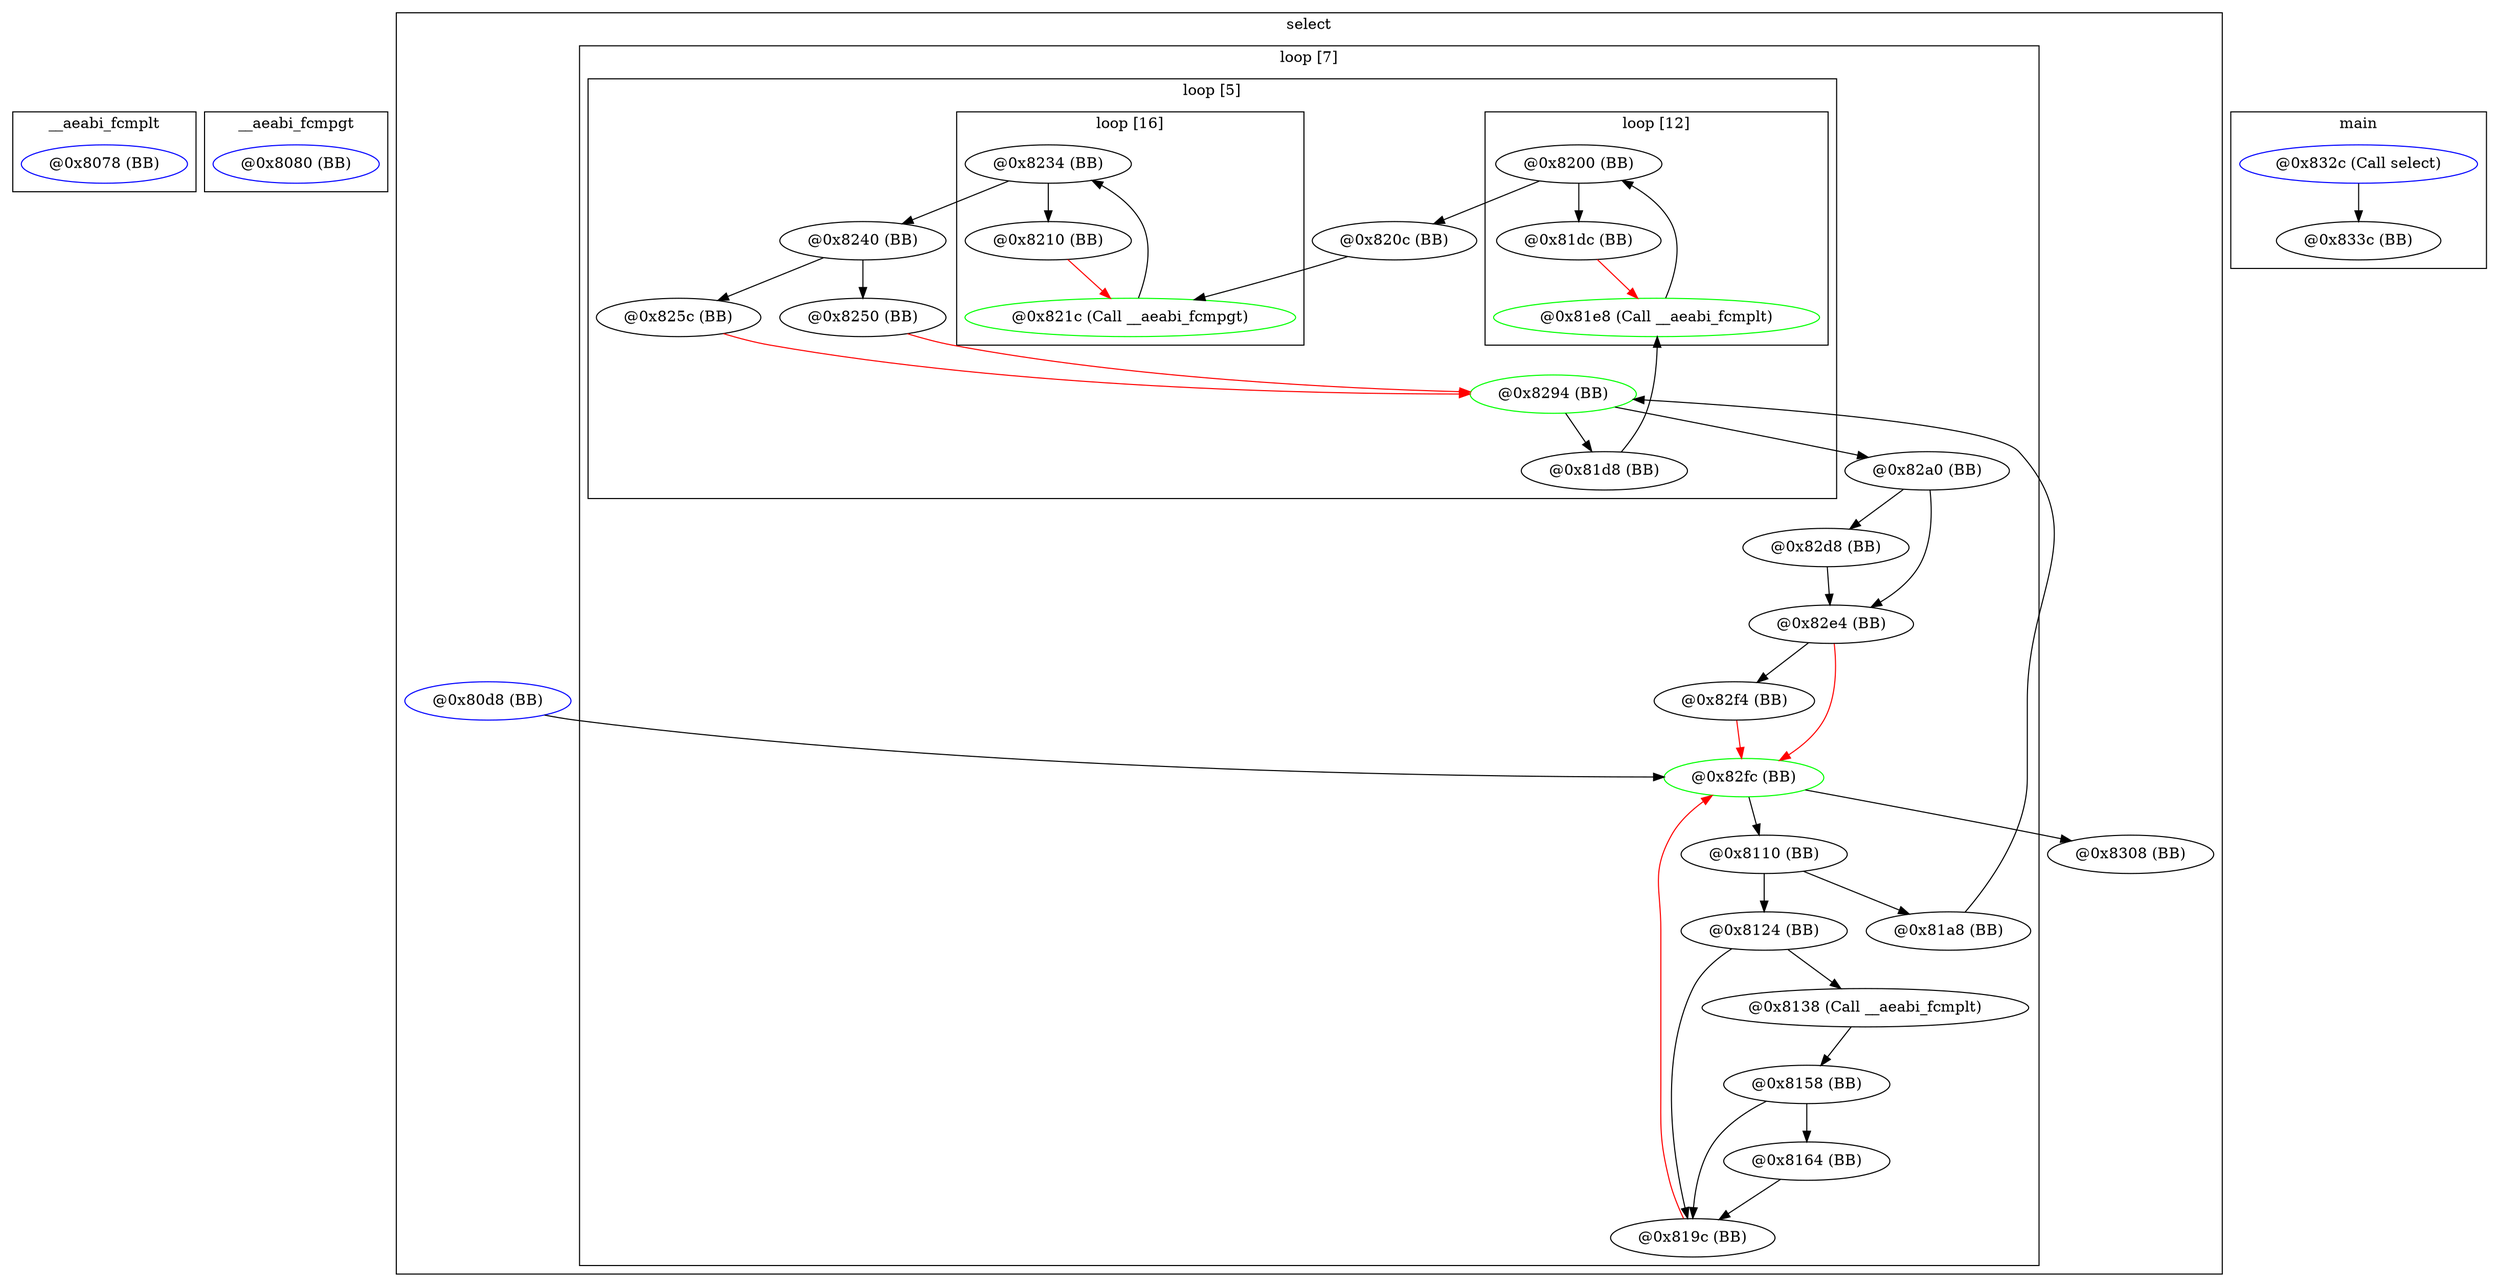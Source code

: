 digraph G {
subgraph cluster___aeabi_fcmplt {
graph [label = "__aeabi_fcmplt"];
node0x558f7bca3ab0 [label = "@0x8078 (BB)" ,color="blue"];
}
subgraph cluster___aeabi_fcmpgt {
graph [label = "__aeabi_fcmpgt"];
node0x558f7bca74a0 [label = "@0x8080 (BB)" ,color="blue"];
}
subgraph cluster_select {
graph [label = "select"];
subgraph cluster_loop0x558f7be48ba0 {
graph [label = "loop [7]"];
node0x558f7be43da0 [label = "@0x82fc (BB)" ,color="green"];
node0x558f7be337c0 [label = "@0x819c (BB)"];
node0x558f7be2eed0 [label = "@0x8124 (BB)"];
node0x558f7be2c210 [label = "@0x8110 (BB)"];
node0x558f7be30a70 [label = "@0x8158 (BB)"];
node0x558f7be2fd50 [label = "@0x8138 (Call __aeabi_fcmplt)"];
node0x558f7be31940 [label = "@0x8164 (BB)"];
node0x558f7be428f0 [label = "@0x82e4 (BB)"];
node0x558f7be3f910 [label = "@0x82a0 (BB)"];
node0x558f7be3e130 [label = "@0x8294 (BB)" ,color="green"];
node0x558f7be34fa0 [label = "@0x81a8 (BB)"];
node0x558f7be37ce0 [label = "@0x8250 (BB)"];
node0x558f7be3b610 [label = "@0x8240 (BB)"];
node0x558f7be3abc0 [label = "@0x8234 (BB)"];
node0x558f7be3a8e0 [label = "@0x821c (Call __aeabi_fcmpgt)" ,color="green"];
node0x558f7be39270 [label = "@0x820c (BB)"];
node0x558f7be38840 [label = "@0x8200 (BB)"];
node0x558f7be38560 [label = "@0x81e8 (Call __aeabi_fcmplt)" ,color="green"];
node0x558f7be365d0 [label = "@0x81d8 (BB)"];
node0x558f7be38480 [label = "@0x81dc (BB)"];
node0x558f7be3a0d0 [label = "@0x8210 (BB)"];
node0x558f7be3c470 [label = "@0x825c (BB)"];
node0x558f7be41140 [label = "@0x82d8 (BB)"];
node0x558f7be43570 [label = "@0x82f4 (BB)"];
subgraph cluster_loop0x558f7be486f0 {
graph [label = "loop [5]"];
node0x558f7be3e130;
node0x558f7be37ce0;
node0x558f7be3b610;
node0x558f7be3abc0;
node0x558f7be3a8e0;
node0x558f7be39270;
node0x558f7be38840;
node0x558f7be38560;
node0x558f7be365d0;
node0x558f7be38480;
node0x558f7be3a0d0;
node0x558f7be3c470;
subgraph cluster_loop0x558f7bca5f70 {
graph [label = "loop [12]"];
node0x558f7be38560;
node0x558f7be38480;
node0x558f7be38840;
}
subgraph cluster_loop0x558f7be48550 {
graph [label = "loop [16]"];
node0x558f7be3a8e0;
node0x558f7be3a0d0;
node0x558f7be3abc0;
}
}
}
node0x558f7be2b350 [label = "@0x80d8 (BB)" ,color="blue"];
node0x558f7be2c210;
node0x558f7be2eed0;
node0x558f7be2fd50;
node0x558f7be30a70;
node0x558f7be31940;
node0x558f7be337c0;
node0x558f7be34fa0;
node0x558f7be365d0;
node0x558f7be38480;
node0x558f7be38560;
node0x558f7be38840;
node0x558f7be39270;
node0x558f7be3a0d0;
node0x558f7be3a8e0;
node0x558f7be3abc0;
node0x558f7be3b610;
node0x558f7be37ce0;
node0x558f7be3c470;
node0x558f7be3e130;
node0x558f7be3f910;
node0x558f7be41140;
node0x558f7be428f0;
node0x558f7be43570;
node0x558f7be43da0;
node0x558f7be447e0 [label = "@0x8308 (BB)"];
}
subgraph cluster_main {
graph [label = "main"];
node0x558f7be48c20 [label = "@0x832c (Call select)" ,color="blue"];
node0x558f7be455a0 [label = "@0x833c (BB)"];
}
node0x558f7be2b350 -> node0x558f7be43da0;
node0x558f7be2c210 -> node0x558f7be2eed0;
node0x558f7be2c210 -> node0x558f7be34fa0;
node0x558f7be2eed0 -> node0x558f7be2fd50;
node0x558f7be2eed0 -> node0x558f7be337c0;
node0x558f7be2fd50 -> node0x558f7be30a70;
node0x558f7be30a70 -> node0x558f7be31940;
node0x558f7be30a70 -> node0x558f7be337c0;
node0x558f7be31940 -> node0x558f7be337c0;
node0x558f7be337c0 -> node0x558f7be43da0[color="red"];
node0x558f7be34fa0 -> node0x558f7be3e130;
node0x558f7be365d0 -> node0x558f7be38560;
node0x558f7be38480 -> node0x558f7be38560[color="red"];
node0x558f7be38560 -> node0x558f7be38840;
node0x558f7be38840 -> node0x558f7be38480;
node0x558f7be38840 -> node0x558f7be39270;
node0x558f7be39270 -> node0x558f7be3a8e0;
node0x558f7be3a0d0 -> node0x558f7be3a8e0[color="red"];
node0x558f7be3a8e0 -> node0x558f7be3abc0;
node0x558f7be3abc0 -> node0x558f7be3a0d0;
node0x558f7be3abc0 -> node0x558f7be3b610;
node0x558f7be3b610 -> node0x558f7be37ce0;
node0x558f7be3b610 -> node0x558f7be3c470;
node0x558f7be37ce0 -> node0x558f7be3e130[color="red"];
node0x558f7be3c470 -> node0x558f7be3e130[color="red"];
node0x558f7be3e130 -> node0x558f7be365d0;
node0x558f7be3e130 -> node0x558f7be3f910;
node0x558f7be3f910 -> node0x558f7be41140;
node0x558f7be3f910 -> node0x558f7be428f0;
node0x558f7be41140 -> node0x558f7be428f0;
node0x558f7be428f0 -> node0x558f7be43570;
node0x558f7be428f0 -> node0x558f7be43da0[color="red"];
node0x558f7be43570 -> node0x558f7be43da0[color="red"];
node0x558f7be43da0 -> node0x558f7be2c210;
node0x558f7be43da0 -> node0x558f7be447e0;
node0x558f7be48c20 -> node0x558f7be455a0;
}
